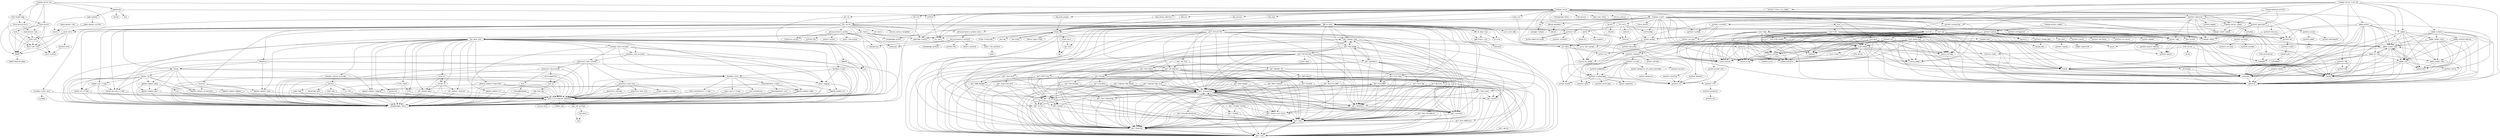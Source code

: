 strict digraph G {
node [fontname=monospace];
  "389-ds-base" -> "389-ds-base-libs";
  "389-ds-base" -> "bind-utils";
  "389-ds-base" -> "cyrus-sasl-gssapi";
  "389-ds-base" -> "cyrus-sasl-md5";
  "389-ds-base" -> "gperftools-libs";
  "389-ds-base" -> "libsemanage-python";
  "389-ds-base-libs" -> "gperftools-libs";
  "389-ds-base-libs" -> "svrcore";
  "389-ds-base" -> "nss-tools";
  "389-ds-base" -> "openldap-clients";
  "389-ds-base" -> "perl-Archive-Tar";
  "389-ds-base" -> "perl-Carp";
  "389-ds-base" -> "perl-DB_File";
  "389-ds-base" -> "perl-Errno";
  "389-ds-base" -> "perl-Exporter";
  "389-ds-base" -> "perl-File-Path";
  "389-ds-base" -> "perl-File-Temp";
  "389-ds-base" -> "perl-Getopt-Long";
  "389-ds-base" -> "perl-interpreter";
  "389-ds-base" -> "perl-IO";
  "389-ds-base" -> "perl-IO-Compress";
  "389-ds-base" -> "perl-libs";
  "389-ds-base" -> "perl-MIME-Base64";
  "389-ds-base" -> "perl-Mozilla-LDAP";
  "389-ds-base" -> "perl-NetAddr-IP";
  "389-ds-base" -> "perl-PathTools";
  "389-ds-base" -> "perl-Scalar-List-Utils";
  "389-ds-base" -> "perl-Socket";
  "389-ds-base" -> "perl-Time-Local";
  "389-ds-base" -> "policycoreutils-python-utils";
  "389-ds-base" -> "svrcore";
  "apache-commons-cli" -> "java-1.8.0-openjdk-headless";
  "apache-commons-cli" -> "javapackages-tools";
  "apache-commons-codec" -> "java-1.8.0-openjdk-headless";
  "apache-commons-codec" -> "javapackages-tools";
  "apache-commons-collections" -> "java-1.8.0-openjdk-headless";
  "apache-commons-collections" -> "javapackages-tools";
  "apache-commons-daemon" -> "java-1.8.0-openjdk-headless";
  "apache-commons-daemon" -> "javapackages-tools";
  "apache-commons-dbcp" -> "apache-commons-pool";
  "apache-commons-dbcp" -> "java-1.8.0-openjdk-headless";
  "apache-commons-dbcp" -> "javapackages-tools";
  "apache-commons-io" -> "java-1.8.0-openjdk-headless";
  "apache-commons-io" -> "javapackages-tools";
  "apache-commons-lang" -> "java-1.8.0-openjdk-headless";
  "apache-commons-lang" -> "javapackages-tools";
  "apache-commons-logging" -> "java-1.8.0-openjdk-headless";
  "apache-commons-logging" -> "javapackages-tools";
  "apache-commons-pool" -> "java-1.8.0-openjdk-headless";
  "apache-commons-pool" -> "javapackages-tools";
  "apr-util" -> "apr";
  "audit-libs-python3" -> "audit";
  "autofs" -> "hesiod";
  "autofs" -> "libtirpc";
  "bea-stax-api" -> "java-1.8.0-openjdk-headless";
  "bea-stax-api" -> "javapackages-tools";
  "bind" -> "bind-libs";
  "bind" -> "bind-libs-lite";
  "bind-dyndb-ldap" -> "bind-libs-lite";
  "bind-dyndb-ldap" -> "bind-pkcs11";
  "bind-dyndb-ldap" -> "bind-pkcs11-utils";
  "bind" -> "GeoIP";
  "bind-libs" -> "bind-libs-lite";
  "bind-libs" -> "bind-license";
  "bind-libs" -> "GeoIP";
  "bind-libs-lite" -> "bind-license";
  "bind-libs-lite" -> "GeoIP";
  "bind-pkcs11" -> "bind";
  "bind-pkcs11" -> "bind-libs";
  "bind-pkcs11" -> "bind-libs-lite";
  "bind-pkcs11" -> "bind-pkcs11-libs";
  "bind-pkcs11" -> "GeoIP";
  "bind-pkcs11-libs" -> "bind-libs";
  "bind-pkcs11-libs" -> "bind-license";
  "bind-pkcs11-libs" -> "GeoIP";
  "bind-pkcs11-utils" -> "bind-pkcs11-libs";
  "bind-pkcs11-utils" -> "GeoIP";
  "bind-utils" -> "bind-libs";
  "bind-utils" -> "bind-libs-lite";
  "bind-utils" -> "GeoIP";
  "bind-utils" -> "python3-bind";
  "certmonger" -> "libtalloc";
  "certmonger" -> "libtevent";
  "copy-jdk-configs" -> "lua";
  "copy-jdk-configs" -> "lua-posix";
  "custodia" -> "python3-custodia";
  "ecj" -> "java-1.8.0-openjdk-headless";
  "ecj" -> "javapackages-tools";
  "freeipa-client" -> "autofs";
  "freeipa-client" -> "bind-utils";
  "freeipa-client" -> "certmonger";
  "freeipa-client" -> "cyrus-sasl-gssapi";
  "freeipa-client" -> "freeipa-client-common";
  "freeipa-client" -> "freeipa-common";
  "freeipa-client" -> "krb5-workstation";
  "freeipa-client" -> "libbasicobjects";
  "freeipa-client" -> "libcollection";
  "freeipa-client" -> "libini_config";
  "freeipa-client" -> "libnfsidmap";
  "freeipa-client" -> "libref_array";
  "freeipa-client" -> "libsss_autofs";
  "freeipa-client" -> "nfs-utils";
  "freeipa-client" -> "nss-tools";
  "freeipa-client" -> "ntp";
  "freeipa-client" -> "oddjob-mkhomedir";
  "freeipa-client" -> "python2-ipaclient";
  "freeipa-client" -> "python2-sssdconfig";
  "freeipa-client" -> "python-gssapi";
  "freeipa-client" -> "python-ldap";
  "freeipa-client" -> "sssd";
  "freeipa-desktop-profile" -> "freeipa-server-common";
  "freeipa-desktop-profile" -> "python2-ipaclient";
  "freeipa-desktop-profile" -> "python2-ipaserver";
  "freeipa-python-compat" -> "freeipa-common";
  "freeipa-python-compat" -> "python2-ipalib";
  "freeipa-server-common" -> "custodia";
  "freeipa-server-common" -> "freeipa-client-common";
  "freeipa-server-common" -> "httpd";
  "freeipa-server" -> "cyrus-sasl-gssapi";
  "freeipa-server-dns" -> "bind";
  "freeipa-server-dns" -> "bind-dyndb-ldap";
  "freeipa-server-dns" -> "bind-pkcs11";
  "freeipa-server-dns" -> "bind-pkcs11-utils";
  "freeipa-server-dns" -> "bind-utils";
  "freeipa-server-dns" -> "freeipa-server";
  "freeipa-server-dns" -> "opendnssec";
  "freeipa-server" -> "fontawesome-fonts";
  "freeipa-server" -> "freeipa-client";
  "freeipa-server" -> "freeipa-common";
  "freeipa-server" -> "freeipa-server-common";
  "freeipa-server" -> "gssproxy";
  "freeipa-server" -> "httpd";
  "freeipa-server" -> "krb5-pkinit";
  "freeipa-server" -> "libsss_certmap";
  "freeipa-server" -> "libsss_nss_idmap";
  "freeipa-server" -> "libtalloc";
  "freeipa-server" -> "libtevent";
  "freeipa-server" -> "mod_auth_gssapi";
  "freeipa-server" -> "mod_lookup_identity";
  "freeipa-server" -> "mod_nss";
  "freeipa-server" -> "mod_session";
  "freeipa-server" -> "mod_wsgi";
  "freeipa-server" -> "nss-tools";
  "freeipa-server" -> "ntp";
  "freeipa-server" -> "oddjob";
  "freeipa-server" -> "openldap-clients";
  "freeipa-server" -> "open-sans-fonts";
  "freeipa-server" -> "pki-ca";
  "freeipa-server" -> "pki-kra";
  "freeipa-server" -> "python2-ipaserver";
  "freeipa-server" -> "python2-systemd";
  "freeipa-server" -> "python-gssapi";
  "freeipa-server" -> "python-ldap";
  "freeipa-server" -> "samba-client-libs";
  "freeipa-server" -> "selinux-policy";
  "freeipa-server" -> "slapi-nis";
  "freeipa-server" -> "softhsm";
  "freeipa-server" -> "sssd-dbus";
  "freeipa-server-trust-ad" -> "freeipa-common";
  "freeipa-server-trust-ad" -> "freeipa-server";
  "freeipa-server-trust-ad" -> "libsss_idmap";
  "freeipa-server-trust-ad" -> "libtalloc";
  "freeipa-server-trust-ad" -> "libtevent";
  "freeipa-server-trust-ad" -> "python2-libsss_nss_idmap";
  "freeipa-server-trust-ad" -> "python2-sss";
  "freeipa-server-trust-ad" -> "samba";
  "freeipa-server-trust-ad" -> "samba-client-libs";
  "freeipa-server-trust-ad" -> "samba-python";
  "freeipa-server-trust-ad" -> "samba-winbind";
  "GeoIP" -> "GeoIP-GeoLite-data";
  "glassfish-fastinfoset" -> "java-1.8.0-openjdk-headless";
  "glassfish-fastinfoset" -> "javapackages-tools";
  "glassfish-fastinfoset" -> "xmlstreambuffer";
  "glassfish-fastinfoset" -> "xsom";
  "glassfish-jaxb-api" -> "java-1.8.0-openjdk-headless";
  "glassfish-jaxb-api" -> "javapackages-tools";
  "glassfish-jaxb-core" -> "glassfish-jaxb-api";
  "glassfish-jaxb-core" -> "glassfish-jaxb-txw2";
  "glassfish-jaxb-core" -> "istack-commons-runtime";
  "glassfish-jaxb-core" -> "java-1.8.0-openjdk-headless";
  "glassfish-jaxb-core" -> "javapackages-tools";
  "glassfish-jaxb-runtime" -> "glassfish-fastinfoset";
  "glassfish-jaxb-runtime" -> "glassfish-jaxb-core";
  "glassfish-jaxb-runtime" -> "java-1.8.0-openjdk-headless";
  "glassfish-jaxb-runtime" -> "javapackages-tools";
  "glassfish-jaxb-runtime" -> "stax-ex";
  "glassfish-jaxb-txw2" -> "java-1.8.0-openjdk-headless";
  "glassfish-jaxb-txw2" -> "javapackages-tools";
  "gperftools-libs" -> "libunwind";
  "gssproxy" -> "libbasicobjects";
  "gssproxy" -> "libcollection";
  "gssproxy" -> "libini_config";
  "gssproxy" -> "libref_array";
  "gssproxy" -> "libverto-libev";
  "httpcomponents-client" -> "apache-commons-codec";
  "httpcomponents-client" -> "apache-commons-logging";
  "httpcomponents-client" -> "httpcomponents-core";
  "httpcomponents-client" -> "java-1.8.0-openjdk-headless";
  "httpcomponents-client" -> "javapackages-tools";
  "httpcomponents-core" -> "java-1.8.0-openjdk-headless";
  "httpcomponents-core" -> "javapackages-tools";
  "httpd" -> "apr";
  "httpd" -> "apr-util";
  "httpd" -> "fedora-logos-httpd";
  "httpd" -> "httpd-filesystem";
  "httpd" -> "httpd-tools";
  "httpd" -> "mailcap";
  "httpd" -> "mod_http2";
  "httpd-tools" -> "apr";
  "httpd-tools" -> "apr-util";
  "istack-commons-runtime" -> "java-1.8.0-openjdk-headless";
  "istack-commons-runtime" -> "javapackages-tools";
  "jackson" -> "java-1.8.0-openjdk-headless";
  "jackson" -> "javapackages-tools";
  "jackson" -> "joda-time";
  "jackson" -> "jsr-311";
  "jackson" -> "objectweb-asm3";
  "jackson" -> "stax2-api";
  "jakarta-commons-httpclient" -> "apache-commons-codec";
  "jakarta-commons-httpclient" -> "apache-commons-logging";
  "jakarta-commons-httpclient" -> "java-1.8.0-openjdk-headless";
  "jakarta-commons-httpclient" -> "javapackages-tools";
  "java-1.8.0-openjdk-headless" -> "copy-jdk-configs";
  "java-1.8.0-openjdk-headless" -> "javapackages-tools";
  "java-1.8.0-openjdk-headless" -> "lksctp-tools";
  "java-1.8.0-openjdk-headless" -> "tzdata-java";
  "javapackages-tools" -> "java-1.8.0-openjdk-headless";
  "javassist" -> "java-1.8.0-openjdk-headless";
  "javassist" -> "javapackages-tools";
  "jboss-annotations-1.2-api" -> "java-1.8.0-openjdk-headless";
  "jboss-annotations-1.2-api" -> "javapackages-tools";
  "jboss-jaxrs-2.0-api" -> "java-1.8.0-openjdk-headless";
  "jboss-jaxrs-2.0-api" -> "javapackages-tools";
  "jboss-logging" -> "java-1.8.0-openjdk-headless";
  "jboss-logging" -> "javapackages-tools";
  "jcip-annotations" -> "java-1.8.0-openjdk-headless";
  "jcip-annotations" -> "javapackages-tools";
  "joda-time" -> "java-1.8.0-openjdk-headless";
  "joda-time" -> "javapackages-tools";
  "jsr-311" -> "java-1.8.0-openjdk-headless";
  "jsr-311" -> "javapackages-tools";
  "jss" -> "java-1.8.0-openjdk-headless";
  "krb5-server" -> "libkadm5";
  "krb5-server" -> "libverto-libev";
  "krb5-server" -> "words";
  "krb5-workstation" -> "libkadm5";
  "ldapjdk" -> "java-1.8.0-openjdk-headless";
  "ldapjdk" -> "javapackages-tools";
  "ldapjdk" -> "jss";
  "libini_config" -> "libbasicobjects";
  "libini_config" -> "libcollection";
  "libini_config" -> "libpath_utils";
  "libini_config" -> "libref_array";
  "libldb" -> "libtalloc";
  "libldb" -> "libtdb";
  "libldb" -> "libtevent";
  "libsmbclient" -> "libtalloc";
  "libsmbclient" -> "libtevent";
  "libsmbclient" -> "samba-client-libs";
  "libsss_certmap" -> "libtalloc";
  "libtevent" -> "libtalloc";
  "libtomcrypt" -> "libtommath";
  "libwbclient" -> "samba-client-libs";
  "lua-posix" -> "lua";
  "m2crypto" -> "compat-openssl10";
  "m2crypto" -> "python2-typing";
  "mod_auth_gssapi" -> "httpd";
  "mod_http2" -> "httpd";
  "mod_lookup_identity" -> "httpd";
  "mod_nss" -> "httpd";
  "mod_session" -> "httpd";
  "mod_wsgi" -> "httpd";
  "nfs-utils" -> "gssproxy";
  "nfs-utils" -> "keyutils";
  "nfs-utils" -> "libnfsidmap";
  "nfs-utils" -> "libtirpc";
  "nfs-utils" -> "quota";
  "nfs-utils" -> "rpcbind";
  "ntp" -> "autogen-libopts";
  "nuxwdog-client-java" -> "java-1.8.0-openjdk-headless";
  "nuxwdog-client-java" -> "javapackages-tools";
  "nuxwdog-client-java" -> "nuxwdog";
  "objectweb-asm3" -> "java-1.8.0-openjdk-headless";
  "objectweb-asm3" -> "javapackages-tools";
  "oddjob-mkhomedir" -> "oddjob";
  "opencryptoki-icsftok" -> "libitm";
  "opencryptoki" -> "libitm";
  "opencryptoki-libs" -> "libitm";
  "opencryptoki" -> "opencryptoki-icsftok";
  "opendnssec" -> "ldns";
  "opendnssec" -> "opencryptoki";
  "opendnssec" -> "softhsm";
  "opendnssec" -> "sqlite";
  "perl-Algorithm-Diff" -> "perl-Carp";
  "perl-Algorithm-Diff" -> "perl-Exporter";
  "perl-Algorithm-Diff" -> "perl-interpreter";
  "perl-Algorithm-Diff" -> "perl-libs";
  "perl-Archive-Tar" -> "perl-Carp";
  "perl-Archive-Tar" -> "perl-constant";
  "perl-Archive-Tar" -> "perl-Data-Dumper";
  "perl-Archive-Tar" -> "perl-Exporter";
  "perl-Archive-Tar" -> "perl-File-Path";
  "perl-Archive-Tar" -> "perl-Getopt-Long";
  "perl-Archive-Tar" -> "perl-interpreter";
  "perl-Archive-Tar" -> "perl-IO";
  "perl-Archive-Tar" -> "perl-IO-Compress";
  "perl-Archive-Tar" -> "perl-IO-Zlib";
  "perl-Archive-Tar" -> "perl-libs";
  "perl-Archive-Tar" -> "perl-PathTools";
  "perl-Archive-Tar" -> "perl-Pod-Usage";
  "perl-Archive-Tar" -> "perl-Text-Diff";
  "perl-Carp" -> "perl-Exporter";
  "perl-Carp" -> "perl-libs";
  "perl-Compress-Raw-Bzip2" -> "perl-Carp";
  "perl-Compress-Raw-Bzip2" -> "perl-constant";
  "perl-Compress-Raw-Bzip2" -> "perl-Exporter";
  "perl-Compress-Raw-Bzip2" -> "perl-interpreter";
  "perl-Compress-Raw-Bzip2" -> "perl-libs";
  "perl-Compress-Raw-Zlib" -> "perl-Carp";
  "perl-Compress-Raw-Zlib" -> "perl-constant";
  "perl-Compress-Raw-Zlib" -> "perl-Exporter";
  "perl-Compress-Raw-Zlib" -> "perl-interpreter";
  "perl-Compress-Raw-Zlib" -> "perl-libs";
  "perl-constant" -> "perl-Carp";
  "perl-constant" -> "perl-interpreter";
  "perl-constant" -> "perl-libs";
  "perl-Data-Dumper" -> "perl-Carp";
  "perl-Data-Dumper" -> "perl-constant";
  "perl-Data-Dumper" -> "perl-Exporter";
  "perl-Data-Dumper" -> "perl-interpreter";
  "perl-Data-Dumper" -> "perl-libs";
  "perl-Data-Dumper" -> "perl-Scalar-List-Utils";
  "perl-DB_File" -> "perl-Carp";
  "perl-DB_File" -> "perl-Exporter";
  "perl-DB_File" -> "perl-interpreter";
  "perl-DB_File" -> "perl-libs";
  "perl-DB_File" -> "perl-PathTools";
  "perl-Encode" -> "perl-Carp";
  "perl-Encode" -> "perl-constant";
  "perl-Encode" -> "perl-Exporter";
  "perl-Encode" -> "perl-Getopt-Long";
  "perl-Encode" -> "perl-interpreter";
  "perl-Encode" -> "perl-libs";
  "perl-Encode" -> "perl-MIME-Base64";
  "perl-Encode" -> "perl-parent";
  "perl-Encode" -> "perl-Storable";
  "perl-Errno" -> "perl-Carp";
  "perl-Errno" -> "perl-Exporter";
  "perl-Errno" -> "perl-interpreter";
  "perl-Errno" -> "perl-libs";
  "perl-Exporter" -> "perl-Carp";
  "perl-Exporter" -> "perl-libs";
  "perl-File-Path" -> "perl-Carp";
  "perl-File-Path" -> "perl-Exporter";
  "perl-File-Path" -> "perl-interpreter";
  "perl-File-Path" -> "perl-libs";
  "perl-File-Path" -> "perl-PathTools";
  "perl-File-Temp" -> "perl-Carp";
  "perl-File-Temp" -> "perl-constant";
  "perl-File-Temp" -> "perl-Errno";
  "perl-File-Temp" -> "perl-Exporter";
  "perl-File-Temp" -> "perl-File-Path";
  "perl-File-Temp" -> "perl-interpreter";
  "perl-File-Temp" -> "perl-IO";
  "perl-File-Temp" -> "perl-libs";
  "perl-File-Temp" -> "perl-parent";
  "perl-File-Temp" -> "perl-PathTools";
  "perl-File-Temp" -> "perl-Scalar-List-Utils";
  "perl-Getopt-Long" -> "perl-constant";
  "perl-Getopt-Long" -> "perl-Exporter";
  "perl-Getopt-Long" -> "perl-interpreter";
  "perl-Getopt-Long" -> "perl-libs";
  "perl-Getopt-Long" -> "perl-Pod-Usage";
  "perl-Getopt-Long" -> "perl-Text-ParseWords";
  "perl-HTTP-Tiny" -> "perl-Carp";
  "perl-HTTP-Tiny" -> "perl-Errno";
  "perl-HTTP-Tiny" -> "perl-interpreter";
  "perl-HTTP-Tiny" -> "perl-IO";
  "perl-HTTP-Tiny" -> "perl-libs";
  "perl-HTTP-Tiny" -> "perl-MIME-Base64";
  "perl-HTTP-Tiny" -> "perl-Socket";
  "perl-HTTP-Tiny" -> "perl-Time-Local";
  "perl-interpreter" -> "perl-Carp";
  "perl-interpreter" -> "perl-constant";
  "perl-interpreter" -> "perl-Exporter";
  "perl-interpreter" -> "perl-File-Path";
  "perl-interpreter" -> "perl-IO";
  "perl-interpreter" -> "perl-libs";
  "perl-interpreter" -> "perl-parent";
  "perl-interpreter" -> "perl-PathTools";
  "perl-interpreter" -> "perl-Scalar-List-Utils";
  "perl-interpreter" -> "perl-Text-Tabs+Wrap";
  "perl-interpreter" -> "perl-threads";
  "perl-interpreter" -> "perl-threads-shared";
  "perl-interpreter" -> "perl-Unicode-Normalize";
  "perl-IO-Compress" -> "perl-Carp";
  "perl-IO-Compress" -> "perl-Compress-Raw-Bzip2";
  "perl-IO-Compress" -> "perl-Compress-Raw-Zlib";
  "perl-IO-Compress" -> "perl-constant";
  "perl-IO-Compress" -> "perl-Encode";
  "perl-IO-Compress" -> "perl-Exporter";
  "perl-IO-Compress" -> "perl-interpreter";
  "perl-IO-Compress" -> "perl-IO";
  "perl-IO-Compress" -> "perl-libs";
  "perl-IO-Compress" -> "perl-PathTools";
  "perl-IO-Compress" -> "perl-Scalar-List-Utils";
  "perl-IO" -> "perl-Carp";
  "perl-IO" -> "perl-Errno";
  "perl-IO" -> "perl-Exporter";
  "perl-IO" -> "perl-interpreter";
  "perl-IO" -> "perl-libs";
  "perl-IO" -> "perl-PathTools";
  "perl-IO" -> "perl-Socket";
  "perl-IO-Zlib" -> "perl-Carp";
  "perl-IO-Zlib" -> "perl-interpreter";
  "perl-IO-Zlib" -> "perl-IO-Compress";
  "perl-IO-Zlib" -> "perl-libs";
  "perl-libs" -> "perl-Carp";
  "perl-libs" -> "perl-Exporter";
  "perl-macros" -> "perl-libs";
  "perl-Math-BigInt" -> "perl-Carp";
  "perl-Math-BigInt" -> "perl-constant";
  "perl-Math-BigInt" -> "perl-Exporter";
  "perl-Math-BigInt" -> "perl-interpreter";
  "perl-Math-BigInt" -> "perl-libs";
  "perl-Math-BigInt" -> "perl-Math-Complex";
  "perl-Math-Complex" -> "perl-Exporter";
  "perl-Math-Complex" -> "perl-interpreter";
  "perl-Math-Complex" -> "perl-libs";
  "perl-Math-Complex" -> "perl-Scalar-List-Utils";
  "perl-MIME-Base64" -> "perl-Exporter";
  "perl-MIME-Base64" -> "perl-interpreter";
  "perl-MIME-Base64" -> "perl-libs";
  "perl-Mozilla-LDAP" -> "perl-Carp";
  "perl-Mozilla-LDAP" -> "perl-Exporter";
  "perl-Mozilla-LDAP" -> "perl-interpreter";
  "perl-Mozilla-LDAP" -> "perl-libs";
  "perl-NetAddr-IP" -> "perl-Carp";
  "perl-NetAddr-IP" -> "perl-Exporter";
  "perl-NetAddr-IP" -> "perl-interpreter";
  "perl-NetAddr-IP" -> "perl-libs";
  "perl-NetAddr-IP" -> "perl-Math-BigInt";
  "perl-NetAddr-IP" -> "perl-Socket";
  "perl-NetAddr-IP" -> "perl-Socket6";
  "perl-parent" -> "perl-interpreter";
  "perl-parent" -> "perl-libs";
  "perl-PathTools" -> "perl-Carp";
  "perl-PathTools" -> "perl-constant";
  "perl-PathTools" -> "perl-Exporter";
  "perl-PathTools" -> "perl-interpreter";
  "perl-PathTools" -> "perl-libs";
  "perl-PathTools" -> "perl-Scalar-List-Utils";
  "perl-Pod-Escapes" -> "perl-Exporter";
  "perl-Pod-Escapes" -> "perl-interpreter";
  "perl-Pod-Escapes" -> "perl-libs";
  "perl-podlators" -> "perl-Carp";
  "perl-podlators" -> "perl-Encode";
  "perl-podlators" -> "perl-Exporter";
  "perl-podlators" -> "perl-Getopt-Long";
  "perl-podlators" -> "perl-interpreter";
  "perl-podlators" -> "perl-libs";
  "perl-podlators" -> "perl-PathTools";
  "perl-podlators" -> "perl-Pod-Simple";
  "perl-podlators" -> "perl-Pod-Usage";
  "perl-podlators" -> "perl-Term-ANSIColor";
  "perl-podlators" -> "perl-Term-Cap";
  "perl-Pod-Perldoc" -> "groff-base";
  "perl-Pod-Perldoc" -> "perl-Carp";
  "perl-Pod-Perldoc" -> "perl-Encode";
  "perl-Pod-Perldoc" -> "perl-File-Temp";
  "perl-Pod-Perldoc" -> "perl-HTTP-Tiny";
  "perl-Pod-Perldoc" -> "perl-interpreter";
  "perl-Pod-Perldoc" -> "perl-IO";
  "perl-Pod-Perldoc" -> "perl-libs";
  "perl-Pod-Perldoc" -> "perl-parent";
  "perl-Pod-Perldoc" -> "perl-PathTools";
  "perl-Pod-Perldoc" -> "perl-podlators";
  "perl-Pod-Perldoc" -> "perl-Pod-Simple";
  "perl-Pod-Perldoc" -> "perl-Text-ParseWords";
  "perl-Pod-Simple" -> "perl-Carp";
  "perl-Pod-Simple" -> "perl-Encode";
  "perl-Pod-Simple" -> "perl-Getopt-Long";
  "perl-Pod-Simple" -> "perl-interpreter";
  "perl-Pod-Simple" -> "perl-libs";
  "perl-Pod-Simple" -> "perl-PathTools";
  "perl-Pod-Simple" -> "perl-Pod-Escapes";
  "perl-Pod-Simple" -> "perl-Text-Tabs+Wrap";
  "perl-Pod-Usage" -> "perl-Carp";
  "perl-Pod-Usage" -> "perl-Exporter";
  "perl-Pod-Usage" -> "perl-Getopt-Long";
  "perl-Pod-Usage" -> "perl-interpreter";
  "perl-Pod-Usage" -> "perl-libs";
  "perl-Pod-Usage" -> "perl-PathTools";
  "perl-Pod-Usage" -> "perl-podlators";
  "perl-Pod-Usage" -> "perl-Pod-Perldoc";
  "perl-Scalar-List-Utils" -> "perl-Carp";
  "perl-Scalar-List-Utils" -> "perl-Exporter";
  "perl-Scalar-List-Utils" -> "perl-libs";
  "perl-Socket6" -> "perl-Carp";
  "perl-Socket6" -> "perl-Exporter";
  "perl-Socket6" -> "perl-interpreter";
  "perl-Socket6" -> "perl-libs";
  "perl-Socket" -> "perl-Carp";
  "perl-Socket" -> "perl-Exporter";
  "perl-Socket" -> "perl-interpreter";
  "perl-Socket" -> "perl-libs";
  "perl-Storable" -> "perl-Carp";
  "perl-Storable" -> "perl-Exporter";
  "perl-Storable" -> "perl-interpreter";
  "perl-Storable" -> "perl-IO";
  "perl-Storable" -> "perl-libs";
  "perl-Term-ANSIColor" -> "perl-Exporter";
  "perl-Term-ANSIColor" -> "perl-libs";
  "perl-Term-Cap" -> "perl-Carp";
  "perl-Term-Cap" -> "perl-interpreter";
  "perl-Term-Cap" -> "perl-libs";
  "perl-Text-Diff" -> "perl-Algorithm-Diff";
  "perl-Text-Diff" -> "perl-Carp";
  "perl-Text-Diff" -> "perl-constant";
  "perl-Text-Diff" -> "perl-Exporter";
  "perl-Text-Diff" -> "perl-libs";
  "perl-Text-ParseWords" -> "perl-Carp";
  "perl-Text-ParseWords" -> "perl-Exporter";
  "perl-Text-ParseWords" -> "perl-libs";
  "perl-Text-Tabs+Wrap" -> "perl-Exporter";
  "perl-Text-Tabs+Wrap" -> "perl-interpreter";
  "perl-Text-Tabs+Wrap" -> "perl-libs";
  "perl-threads" -> "perl-Carp";
  "perl-threads" -> "perl-interpreter";
  "perl-threads" -> "perl-libs";
  "perl-threads-shared" -> "perl-Carp";
  "perl-threads-shared" -> "perl-libs";
  "perl-threads-shared" -> "perl-Scalar-List-Utils";
  "perl-threads-shared" -> "perl-threads";
  "perl-Time-Local" -> "perl-Carp";
  "perl-Time-Local" -> "perl-constant";
  "perl-Time-Local" -> "perl-Exporter";
  "perl-Time-Local" -> "perl-libs";
  "perl-Time-Local" -> "perl-parent";
  "perl-Unicode-Normalize" -> "perl-Carp";
  "perl-Unicode-Normalize" -> "perl-Exporter";
  "perl-Unicode-Normalize" -> "perl-interpreter";
  "perl-Unicode-Normalize" -> "perl-libs";
  "pki-base-java" -> "apache-commons-cli";
  "pki-base-java" -> "apache-commons-codec";
  "pki-base-java" -> "apache-commons-io";
  "pki-base-java" -> "apache-commons-lang";
  "pki-base-java" -> "apache-commons-logging";
  "pki-base-java" -> "jakarta-commons-httpclient";
  "pki-base-java" -> "java-1.8.0-openjdk-headless";
  "pki-base-java" -> "javapackages-tools";
  "pki-base-java" -> "javassist";
  "pki-base-java" -> "jss";
  "pki-base-java" -> "ldapjdk";
  "pki-base-java" -> "pki-base";
  "pki-base-java" -> "resteasy-atom-provider";
  "pki-base-java" -> "resteasy-client";
  "pki-base-java" -> "resteasy-core";
  "pki-base-java" -> "resteasy-jackson-provider";
  "pki-base-java" -> "resteasy-jaxb-provider";
  "pki-base-java" -> "slf4j";
  "pki-base-java" -> "slf4j-jdk14";
  "pki-base-java" -> "xalan-j2";
  "pki-base-java" -> "xerces-j2";
  "pki-base-java" -> "xml-commons-apis";
  "pki-base-java" -> "xml-commons-resolver";
  "pki-base" -> "python2-cryptography";
  "pki-base" -> "python2-requests";
  "pki-base" -> "python2-six";
  "pki-base" -> "python-nss";
  "pki-ca" -> "java-1.8.0-openjdk-headless";
  "pki-ca" -> "pki-server";
  "pki-kra" -> "java-1.8.0-openjdk-headless";
  "pki-kra" -> "pki-server";
  "pki-server" -> "java-1.8.0-openjdk-headless";
  "pki-server" -> "libselinux-python";
  "pki-server" -> "net-tools";
  "pki-server" -> "nuxwdog-client-java";
  "pki-server" -> "openldap-clients";
  "pki-server" -> "pki-base";
  "pki-server" -> "pki-base-java";
  "pki-server" -> "pki-tools";
  "pki-server" -> "policycoreutils-python";
  "pki-server" -> "policycoreutils-python-utils";
  "pki-server" -> "python2-lxml";
  "pki-server" -> "python-ldap";
  "pki-server" -> "selinux-policy-targeted";
  "pki-server" -> "tomcat";
  "pki-server" -> "tomcat-el-3.0-api";
  "pki-server" -> "tomcat-jsp-2.3-api";
  "pki-server" -> "tomcatjss";
  "pki-server" -> "tomcat-servlet-3.1-api";
  "pki-server" -> "velocity";
  "pki-tools" -> "java-1.8.0-openjdk-headless";
  "pki-tools" -> "javapackages-tools";
  "pki-tools" -> "nss-tools";
  "pki-tools" -> "openldap-clients";
  "pki-tools" -> "pki-base";
  "pki-tools" -> "pki-base-java";
  "pki-tools" -> "tomcat-servlet-3.1-api";
  "policycoreutils-python3" -> "audit-libs-python3";
  "policycoreutils-python3" -> "checkpolicy";
  "policycoreutils-python3" -> "libcgroup";
  "policycoreutils-python3" -> "libsemanage-python3";
  "policycoreutils-python3" -> "python3-IPy";
  "policycoreutils-python3" -> "setools-python3";
  "policycoreutils-python" -> "audit-libs-python";
  "policycoreutils-python" -> "checkpolicy";
  "policycoreutils-python" -> "libcgroup";
  "policycoreutils-python" -> "libselinux-python";
  "policycoreutils-python" -> "libsemanage-python";
  "policycoreutils-python" -> "python2-IPy";
  "policycoreutils-python" -> "setools-python";
  "policycoreutils-python-utils" -> "policycoreutils-python3";
  "python2-babel" -> "pytz";
  "python2-cffi" -> "python2-pycparser";
  "python2-cryptography" -> "python2-asn1crypto";
  "python2-cryptography" -> "python2-cffi";
  "python2-cryptography" -> "python2-idna";
  "python2-cryptography" -> "python2-six";
  "python2-cryptography" -> "python-enum34";
  "python2-cryptography" -> "python-ipaddress";
  "python2-crypto" -> "libtomcrypt";
  "python2-custodia" -> "python2-configparser";
  "python2-custodia" -> "python2-requests";
  "python2-custodia" -> "python2-systemd";
  "python2-custodia" -> "python-jwcrypto";
  "python2-dateutil" -> "python2-six";
  "python2-dns" -> "python2-crypto";
  "python2-html5lib" -> "python2-six";
  "python2-ipaclient" -> "freeipa-client-common";
  "python2-ipaclient" -> "freeipa-common";
  "python2-ipaclient" -> "python2-dns";
  "python2-ipaclient" -> "python2-ipalib";
  "python2-ipaclient" -> "python2-jinja2";
  "python2-ipalib" -> "dbus-python";
  "python2-ipalib" -> "freeipa-common";
  "python2-ipalib" -> "keyutils";
  "python2-ipalib" -> "m2crypto";
  "python2-ipalib" -> "python2-cffi";
  "python2-ipalib" -> "python2-cryptography";
  "python2-ipalib" -> "python2-dateutil";
  "python2-ipalib" -> "python2-dns";
  "python2-ipalib" -> "python2-libipa_hbac";
  "python2-ipalib" -> "python2-netifaces";
  "python2-ipalib" -> "python2-pyasn1";
  "python2-ipalib" -> "python2-pyasn1-modules";
  "python2-ipalib" -> "python2-pyOpenSSL";
  "python2-ipalib" -> "python2-requests";
  "python2-ipalib" -> "python2-six";
  "python2-ipalib" -> "python2-sss-murmur";
  "python2-ipalib" -> "python2-yubico";
  "python2-ipalib" -> "python-enum34";
  "python2-ipalib" -> "python-gssapi";
  "python2-ipalib" -> "python-jwcrypto";
  "python2-ipalib" -> "python-ldap";
  "python2-ipalib" -> "python-netaddr";
  "python2-ipalib" -> "python-nss";
  "python2-ipalib" -> "python-qrcode-core";
  "python2-ipalib" -> "pyusb";
  "python2-ipaserver" -> "dbus-python";
  "python2-ipaserver" -> "freeipa-common";
  "python2-ipaserver" -> "freeipa-server-common";
  "python2-ipaserver" -> "pki-base";
  "python2-ipaserver" -> "python2-augeas";
  "python2-ipaserver" -> "python2-custodia";
  "python2-ipaserver" -> "python2-dns";
  "python2-ipaserver" -> "python2-ipaclient";
  "python2-ipaserver" -> "python2-kdcproxy";
  "python2-ipaserver" -> "python2-lxml";
  "python2-ipaserver" -> "python2-pyasn1";
  "python2-ipaserver" -> "python2-sssdconfig";
  "python2-ipaserver" -> "python-gssapi";
  "python2-ipaserver" -> "python-ldap";
  "python2-jinja2" -> "python2-babel";
  "python2-jinja2" -> "python2-markupsafe";
  "python2-kdcproxy" -> "python2-dns";
  "python2-kdcproxy" -> "python2-pyasn1";
  "python2-ldb" -> "libldb";
  "python2-ldb" -> "libtalloc";
  "python2-ldb" -> "libtdb";
  "python2-ldb" -> "libtevent";
  "python2-ldb" -> "python2-tdb";
  "python2-libipa_hbac" -> "libipa_hbac";
  "python2-libsss_nss_idmap" -> "libsss_nss_idmap";
  "python2-lxml" -> "python2-cssselect";
  "python2-lxml" -> "python2-html5lib";
  "python2-lxml" -> "python-beautifulsoup4";
  "python2-pyasn1-modules" -> "python2-pyasn1";
  "python2-pycparser" -> "python2-ply";
  "python2-pyOpenSSL" -> "python2-cryptography";
  "python2-requests" -> "python2-idna";
  "python2-requests" -> "python2-urllib3";
  "python2-requests" -> "python-chardet";
  "python2-sss" -> "libbasicobjects";
  "python2-sss" -> "libcollection";
  "python2-sss" -> "libdhash";
  "python2-sss" -> "libini_config";
  "python2-sss" -> "libldb";
  "python2-sss" -> "libref_array";
  "python2-sss" -> "libsss_certmap";
  "python2-sss" -> "libtalloc";
  "python2-sss" -> "libtdb";
  "python2-sss" -> "libtevent";
  "python2-sss" -> "sssd-common";
  "python2-talloc" -> "libtalloc";
  "python2-tdb" -> "libtdb";
  "python2-tevent" -> "libtalloc";
  "python2-tevent" -> "libtevent";
  "python2-urllib3" -> "python2-cryptography";
  "python2-urllib3" -> "python2-idna";
  "python2-urllib3" -> "python2-pyOpenSSL";
  "python2-urllib3" -> "python2-pysocks";
  "python2-urllib3" -> "python2-six";
  "python2-urllib3" -> "python-backports-ssl_match_hostname";
  "python2-urllib3" -> "python-ipaddress";
  "python2-yubico" -> "pyusb";
  "python3-bind" -> "bind-license";
  "python3-custodia" -> "python3-jwcrypto";
  "python3-custodia" -> "python3-systemd";
  "python-backports-ssl_match_hostname" -> "python-backports";
  "python-beautifulsoup4" -> "python2-lxml";
  "python-gssapi" -> "python2-decorator";
  "python-gssapi" -> "python2-six";
  "python-gssapi" -> "python-enum34";
  "python-jwcrypto" -> "python2-cryptography";
  "python-ldap" -> "python2-pyasn1";
  "python-ldap" -> "python2-pyasn1-modules";
  "python-qrcode-core" -> "python2-six";
  "quota" -> "quota-nls";
  "quota" -> "tcp_wrappers";
  "relaxngDatatype" -> "java-1.8.0-openjdk-headless";
  "relaxngDatatype" -> "javapackages-tools";
  "resteasy-atom-provider" -> "glassfish-jaxb-runtime";
  "resteasy-atom-provider" -> "java-1.8.0-openjdk-headless";
  "resteasy-atom-provider" -> "javapackages-tools";
  "resteasy-atom-provider" -> "jboss-logging";
  "resteasy-atom-provider" -> "resteasy-core";
  "resteasy-atom-provider" -> "resteasy-jaxb-provider";
  "resteasy-client" -> "java-1.8.0-openjdk-headless";
  "resteasy-client" -> "javapackages-tools";
  "resteasy-client" -> "jboss-logging";
  "resteasy-client" -> "resteasy-core";
  "resteasy-core" -> "apache-commons-io";
  "resteasy-core" -> "httpcomponents-client";
  "resteasy-core" -> "java-1.8.0-openjdk-headless";
  "resteasy-core" -> "javapackages-tools";
  "resteasy-core" -> "jboss-annotations-1.2-api";
  "resteasy-core" -> "jboss-jaxrs-2.0-api";
  "resteasy-core" -> "jboss-logging";
  "resteasy-core" -> "jcip-annotations";
  "resteasy-jackson-provider" -> "jackson";
  "resteasy-jackson-provider" -> "java-1.8.0-openjdk-headless";
  "resteasy-jackson-provider" -> "javapackages-tools";
  "resteasy-jaxb-provider" -> "glassfish-jaxb-runtime";
  "resteasy-jaxb-provider" -> "java-1.8.0-openjdk-headless";
  "resteasy-jaxb-provider" -> "javapackages-tools";
  "resteasy-jaxb-provider" -> "jboss-logging";
  "rpcbind" -> "libtirpc";
  "samba-client-libs" -> "libldb";
  "samba-client-libs" -> "libtalloc";
  "samba-client-libs" -> "libtdb";
  "samba-client-libs" -> "libtevent";
  "samba-client-libs" -> "libwbclient";
  "samba-client-libs" -> "samba-dc-libs";
  "samba-client-libs" -> "samba-libs";
  "samba-common-libs" -> "libtalloc";
  "samba-common-libs" -> "libtdb";
  "samba-common-libs" -> "libwbclient";
  "samba-common-libs" -> "samba-client-libs";
  "samba-common-tools" -> "libtalloc";
  "samba-common-tools" -> "libtdb";
  "samba-common-tools" -> "libtevent";
  "samba-common-tools" -> "libwbclient";
  "samba-common-tools" -> "samba-client-libs";
  "samba-common-tools" -> "samba-common-libs";
  "samba-common-tools" -> "samba-libs";
  "samba-dc-libs" -> "libkadm5";
  "samba-dc-libs" -> "libldb";
  "samba-dc-libs" -> "libtalloc";
  "samba-dc-libs" -> "libtevent";
  "samba-dc-libs" -> "samba-client-libs";
  "samba-dc-libs" -> "samba-common-libs";
  "samba-dc-libs" -> "samba-libs";
  "samba-libs" -> "libldb";
  "samba-libs" -> "libtalloc";
  "samba-libs" -> "libtdb";
  "samba-libs" -> "libtevent";
  "samba-libs" -> "libwbclient";
  "samba-libs" -> "python2-talloc";
  "samba-libs" -> "samba-client-libs";
  "samba" -> "libtalloc";
  "samba" -> "libtdb";
  "samba" -> "libtevent";
  "samba" -> "libwbclient";
  "samba-python" -> "libldb";
  "samba-python" -> "libtalloc";
  "samba-python" -> "libtevent";
  "samba-python" -> "python2-dns";
  "samba-python" -> "python2-ldb";
  "samba-python" -> "python2-talloc";
  "samba-python" -> "python2-tdb";
  "samba-python" -> "python2-tevent";
  "samba-python" -> "samba";
  "samba-python" -> "samba-client-libs";
  "samba-python" -> "samba-dc-libs";
  "samba-python" -> "samba-libs";
  "samba" -> "samba-client-libs";
  "samba" -> "samba-common-libs";
  "samba" -> "samba-common-tools";
  "samba" -> "samba-libs";
  "samba-winbind" -> "libtalloc";
  "samba-winbind" -> "libtdb";
  "samba-winbind" -> "libtevent";
  "samba-winbind-modules" -> "libtalloc";
  "samba-winbind-modules" -> "libwbclient";
  "samba-winbind-modules" -> "samba-client-libs";
  "samba-winbind-modules" -> "samba-libs";
  "samba-winbind" -> "samba-client-libs";
  "samba-winbind" -> "samba-common-libs";
  "samba-winbind" -> "samba-common-tools";
  "samba-winbind" -> "samba-libs";
  "samba-winbind" -> "samba-winbind-modules";
  "slapi-nis" -> "389-ds-base";
  "slapi-nis" -> "libsss_nss_idmap";
  "slf4j" -> "java-1.8.0-openjdk-headless";
  "slf4j" -> "javapackages-tools";
  "slf4j-jdk14" -> "java-1.8.0-openjdk-headless";
  "slf4j-jdk14" -> "javapackages-tools";
  "slf4j-jdk14" -> "slf4j";
  "softhsm" -> "nss-tools";
  "sssd-ad" -> "libbasicobjects";
  "sssd-ad" -> "libcollection";
  "sssd-ad" -> "libdhash";
  "sssd-ad" -> "libini_config";
  "sssd-ad" -> "libldb";
  "sssd-ad" -> "libref_array";
  "sssd-ad" -> "libsmbclient";
  "sssd-ad" -> "libsss_certmap";
  "sssd-ad" -> "libsss_idmap";
  "sssd-ad" -> "libtalloc";
  "sssd-ad" -> "libtdb";
  "sssd-ad" -> "libtevent";
  "sssd-ad" -> "samba-client-libs";
  "sssd-ad" -> "sssd-common";
  "sssd-ad" -> "sssd-common-pac";
  "sssd-ad" -> "sssd-krb5-common";
  "sssd-client" -> "libsss_idmap";
  "sssd-client" -> "libsss_nss_idmap";
  "sssd-common" -> "http-parser";
  "sssd-common" -> "libbasicobjects";
  "sssd-common" -> "libcollection";
  "sssd-common" -> "libdhash";
  "sssd-common" -> "libini_config";
  "sssd-common" -> "libldb";
  "sssd-common" -> "libref_array";
  "sssd-common" -> "libsss_certmap";
  "sssd-common" -> "libsss_idmap";
  "sssd-common" -> "libtalloc";
  "sssd-common" -> "libtdb";
  "sssd-common" -> "libtevent";
  "sssd-common-pac" -> "libbasicobjects";
  "sssd-common-pac" -> "libcollection";
  "sssd-common-pac" -> "libdhash";
  "sssd-common-pac" -> "libini_config";
  "sssd-common-pac" -> "libldb";
  "sssd-common-pac" -> "libref_array";
  "sssd-common-pac" -> "libsss_certmap";
  "sssd-common-pac" -> "libsss_idmap";
  "sssd-common-pac" -> "libtalloc";
  "sssd-common-pac" -> "libtdb";
  "sssd-common-pac" -> "libtevent";
  "sssd-common-pac" -> "samba-client-libs";
  "sssd-common-pac" -> "sssd-common";
  "sssd-common" -> "sssd-client";
  "sssd-dbus" -> "libbasicobjects";
  "sssd-dbus" -> "libcollection";
  "sssd-dbus" -> "libdhash";
  "sssd-dbus" -> "libini_config";
  "sssd-dbus" -> "libldb";
  "sssd-dbus" -> "libref_array";
  "sssd-dbus" -> "libsss_certmap";
  "sssd-dbus" -> "libtalloc";
  "sssd-dbus" -> "libtdb";
  "sssd-dbus" -> "libtevent";
  "sssd-dbus" -> "sssd-common";
  "sssd-ipa" -> "libbasicobjects";
  "sssd-ipa" -> "libcollection";
  "sssd-ipa" -> "libdhash";
  "sssd-ipa" -> "libini_config";
  "sssd-ipa" -> "libipa_hbac";
  "sssd-ipa" -> "libldb";
  "sssd-ipa" -> "libref_array";
  "sssd-ipa" -> "libsss_certmap";
  "sssd-ipa" -> "libsss_idmap";
  "sssd-ipa" -> "libtalloc";
  "sssd-ipa" -> "libtdb";
  "sssd-ipa" -> "libtevent";
  "sssd-ipa" -> "samba-client-libs";
  "sssd-ipa" -> "sssd-common";
  "sssd-ipa" -> "sssd-common-pac";
  "sssd-ipa" -> "sssd-krb5-common";
  "sssd-krb5-common" -> "cyrus-sasl-gssapi";
  "sssd-krb5-common" -> "libdhash";
  "sssd-krb5-common" -> "libtalloc";
  "sssd-krb5-common" -> "sssd-common";
  "sssd-krb5" -> "libbasicobjects";
  "sssd-krb5" -> "libcollection";
  "sssd-krb5" -> "libdhash";
  "sssd-krb5" -> "libini_config";
  "sssd-krb5" -> "libldb";
  "sssd-krb5" -> "libref_array";
  "sssd-krb5" -> "libsss_certmap";
  "sssd-krb5" -> "libtalloc";
  "sssd-krb5" -> "libtdb";
  "sssd-krb5" -> "libtevent";
  "sssd-krb5" -> "sssd-common";
  "sssd-krb5" -> "sssd-krb5-common";
  "sssd-ldap" -> "libbasicobjects";
  "sssd-ldap" -> "libcollection";
  "sssd-ldap" -> "libdhash";
  "sssd-ldap" -> "libini_config";
  "sssd-ldap" -> "libldb";
  "sssd-ldap" -> "libref_array";
  "sssd-ldap" -> "libsss_certmap";
  "sssd-ldap" -> "libsss_idmap";
  "sssd-ldap" -> "libtalloc";
  "sssd-ldap" -> "libtdb";
  "sssd-ldap" -> "libtevent";
  "sssd-ldap" -> "sssd-common";
  "sssd-ldap" -> "sssd-krb5-common";
  "sssd" -> "sssd-ad";
  "sssd" -> "sssd-common";
  "sssd" -> "sssd-ipa";
  "sssd" -> "sssd-krb5";
  "sssd" -> "sssd-ldap";
  "stax2-api" -> "java-1.8.0-openjdk-headless";
  "stax2-api" -> "javapackages-tools";
  "stax-ex" -> "bea-stax-api";
  "stax-ex" -> "java-1.8.0-openjdk-headless";
  "stax-ex" -> "javapackages-tools";
  "tomcat" -> "apache-commons-collections";
  "tomcat" -> "apache-commons-daemon";
  "tomcat" -> "apache-commons-dbcp";
  "tomcat" -> "apache-commons-logging";
  "tomcat" -> "apache-commons-pool";
  "tomcat-el-3.0-api" -> "java-1.8.0-openjdk-headless";
  "tomcat-el-3.0-api" -> "javapackages-tools";
  "tomcat" -> "java-1.8.0-openjdk-headless";
  "tomcat" -> "javapackages-tools";
  "tomcat-jsp-2.3-api" -> "java-1.8.0-openjdk-headless";
  "tomcat-jsp-2.3-api" -> "javapackages-tools";
  "tomcat-jsp-2.3-api" -> "tomcat-el-3.0-api";
  "tomcat-jsp-2.3-api" -> "tomcat-servlet-3.1-api";
  "tomcatjss" -> "apache-commons-lang";
  "tomcatjss" -> "java-1.8.0-openjdk-headless";
  "tomcatjss" -> "javapackages-tools";
  "tomcatjss" -> "jss";
  "tomcatjss" -> "tomcat";
  "tomcat-lib" -> "apache-commons-collections";
  "tomcat-lib" -> "apache-commons-dbcp";
  "tomcat-lib" -> "apache-commons-pool";
  "tomcat-lib" -> "ecj";
  "tomcat-lib" -> "java-1.8.0-openjdk-headless";
  "tomcat-lib" -> "javapackages-tools";
  "tomcat-lib" -> "tomcat-el-3.0-api";
  "tomcat-lib" -> "tomcat-jsp-2.3-api";
  "tomcat-lib" -> "tomcat-servlet-3.1-api";
  "tomcat-servlet-3.1-api" -> "java-1.8.0-openjdk-headless";
  "tomcat-servlet-3.1-api" -> "javapackages-tools";
  "tomcat" -> "tomcat-lib";
  "velocity" -> "apache-commons-collections";
  "velocity" -> "apache-commons-lang";
  "velocity" -> "java-1.8.0-openjdk-headless";
  "velocity" -> "javapackages-tools";
  "xalan-j2" -> "java-1.8.0-openjdk-headless";
  "xalan-j2" -> "javapackages-tools";
  "xalan-j2" -> "xerces-j2";
  "xalan-j2" -> "xml-commons-apis";
  "xerces-j2" -> "java-1.8.0-openjdk-headless";
  "xerces-j2" -> "javapackages-tools";
  "xerces-j2" -> "xalan-j2";
  "xerces-j2" -> "xml-commons-apis";
  "xerces-j2" -> "xml-commons-resolver";
  "xml-commons-apis" -> "java-1.8.0-openjdk-headless";
  "xml-commons-apis" -> "javapackages-tools";
  "xml-commons-resolver" -> "java-1.8.0-openjdk-headless";
  "xml-commons-resolver" -> "javapackages-tools";
  "xmlstreambuffer" -> "java-1.8.0-openjdk-headless";
  "xmlstreambuffer" -> "javapackages-tools";
  "xmlstreambuffer" -> "stax-ex";
  "xsom" -> "java-1.8.0-openjdk-headless";
  "xsom" -> "javapackages-tools";
  "xsom" -> "relaxngDatatype";
}
